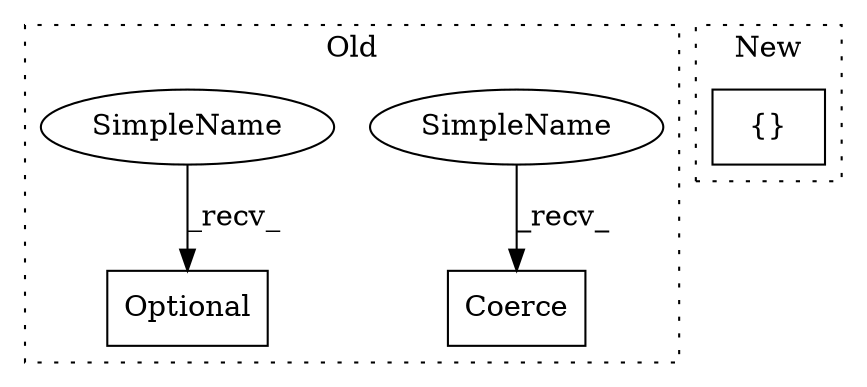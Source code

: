 digraph G {
subgraph cluster0 {
1 [label="Coerce" a="32" s="1523,1533" l="7,1" shape="box"];
3 [label="Optional" a="32" s="1142,1179" l="9,1" shape="box"];
4 [label="SimpleName" a="42" s="1512" l="10" shape="ellipse"];
5 [label="SimpleName" a="42" s="1131" l="10" shape="ellipse"];
label = "Old";
style="dotted";
}
subgraph cluster1 {
2 [label="{}" a="4" s="1051,1143" l="1,1" shape="box"];
label = "New";
style="dotted";
}
4 -> 1 [label="_recv_"];
5 -> 3 [label="_recv_"];
}